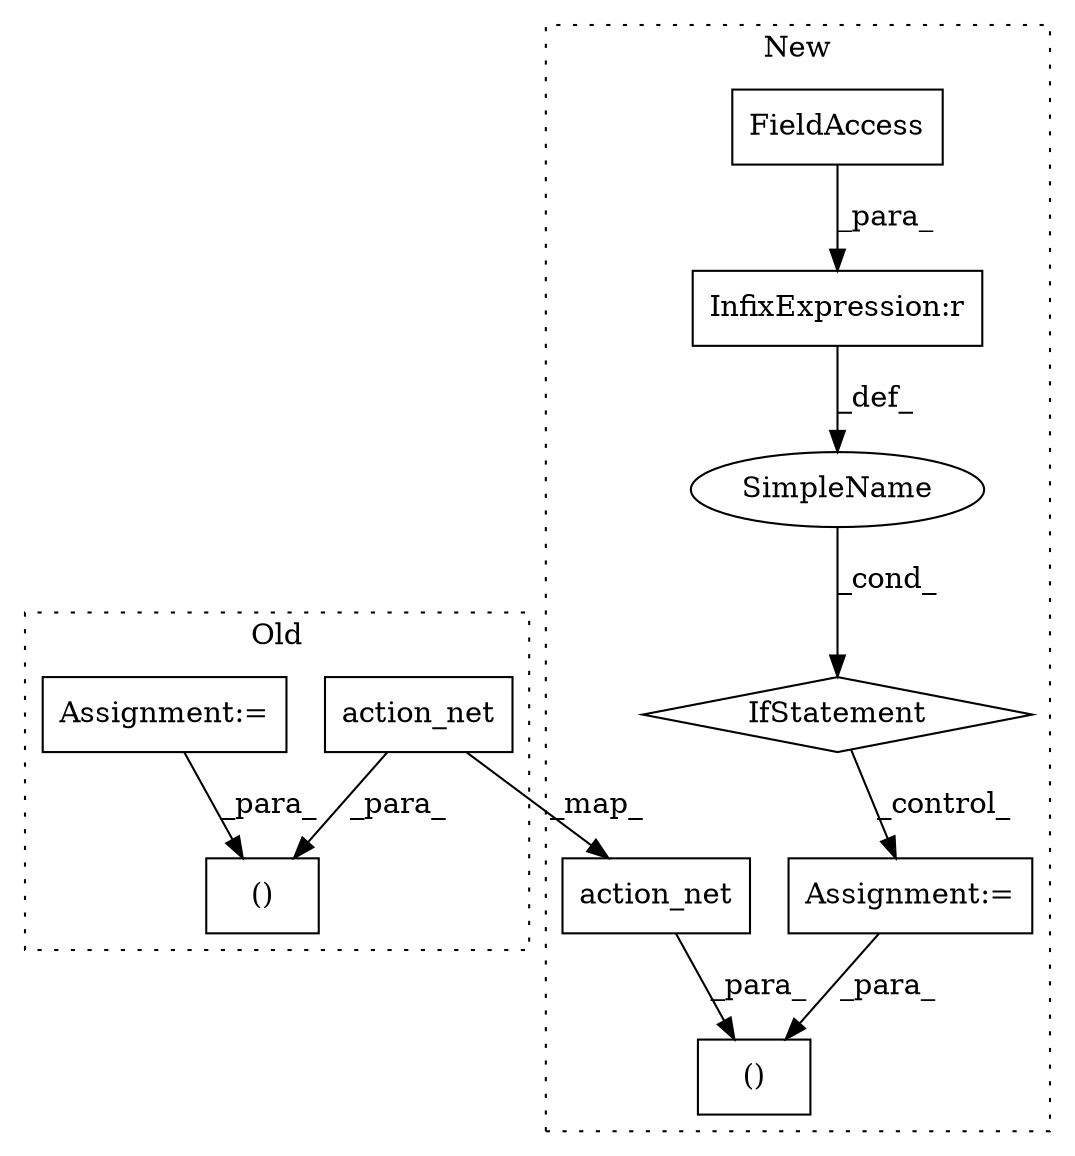 digraph G {
subgraph cluster0 {
1 [label="action_net" a="32" s="8351,8363" l="11,1" shape="box"];
4 [label="()" a="106" s="8387" l="32" shape="box"];
7 [label="Assignment:=" a="7" s="8274" l="1" shape="box"];
label = "Old";
style="dotted";
}
subgraph cluster1 {
2 [label="action_net" a="32" s="8095,8110" l="11,1" shape="box"];
3 [label="()" a="106" s="8140" l="21" shape="box"];
5 [label="Assignment:=" a="7" s="7879" l="1" shape="box"];
6 [label="InfixExpression:r" a="27" s="7732" l="4" shape="box"];
8 [label="FieldAccess" a="22" s="7712" l="20" shape="box"];
9 [label="SimpleName" a="42" s="" l="" shape="ellipse"];
10 [label="IfStatement" a="25" s="7708,7740" l="4,2" shape="diamond"];
label = "New";
style="dotted";
}
1 -> 2 [label="_map_"];
1 -> 4 [label="_para_"];
2 -> 3 [label="_para_"];
5 -> 3 [label="_para_"];
6 -> 9 [label="_def_"];
7 -> 4 [label="_para_"];
8 -> 6 [label="_para_"];
9 -> 10 [label="_cond_"];
10 -> 5 [label="_control_"];
}